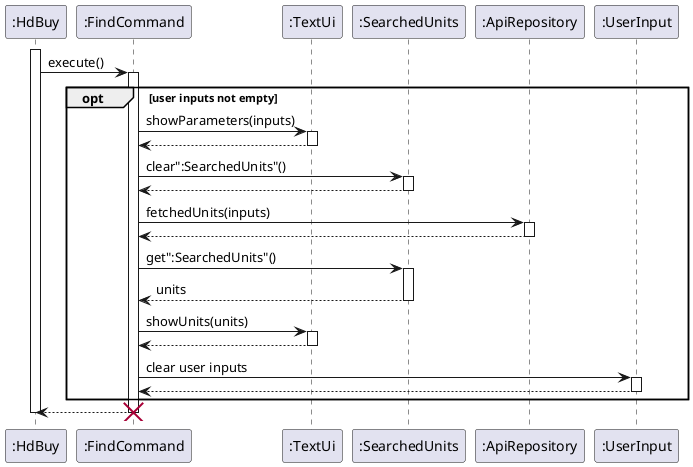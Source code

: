 @startuml
'https://plantuml.com/sequence-diagram

activate ":HdBuy"
        ":HdBuy" -> ":FindCommand": execute()
        activate ":FindCommand"
        opt user inputs not empty
            ":FindCommand" -> ":TextUi": showParameters(inputs)
            activate ":TextUi"
            ":FindCommand" <-- ":TextUi"
            deactivate ":TextUi"
            ":FindCommand" -> ":SearchedUnits": clear":SearchedUnits"()
            activate ":SearchedUnits"
            ":FindCommand" <-- ":SearchedUnits"
            deactivate ":SearchedUnits"
            ":FindCommand" -> ":ApiRepository": fetchedUnits(inputs)
            activate ":ApiRepository"
            ":FindCommand" <-- ":ApiRepository"
            deactivate ":ApiRepository"
            ":FindCommand" -> ":SearchedUnits": get":SearchedUnits"()
            activate ":SearchedUnits"
            ":FindCommand" <-- ":SearchedUnits": units
            deactivate ":SearchedUnits"
            ":FindCommand" -> ":TextUi": showUnits(units)
            activate ":TextUi"
            ":FindCommand" <-- ":TextUi"
            deactivate ":TextUi"
            ":FindCommand" -> ":UserInput": clear user inputs
            activate ":UserInput"
            ":FindCommand" <-- ":UserInput"
            deactivate ":UserInput"

        end
        ":HdBuy" <-- ":FindCommand"
        destroy ":FindCommand"
deactivate ":HdBuy"
@enduml